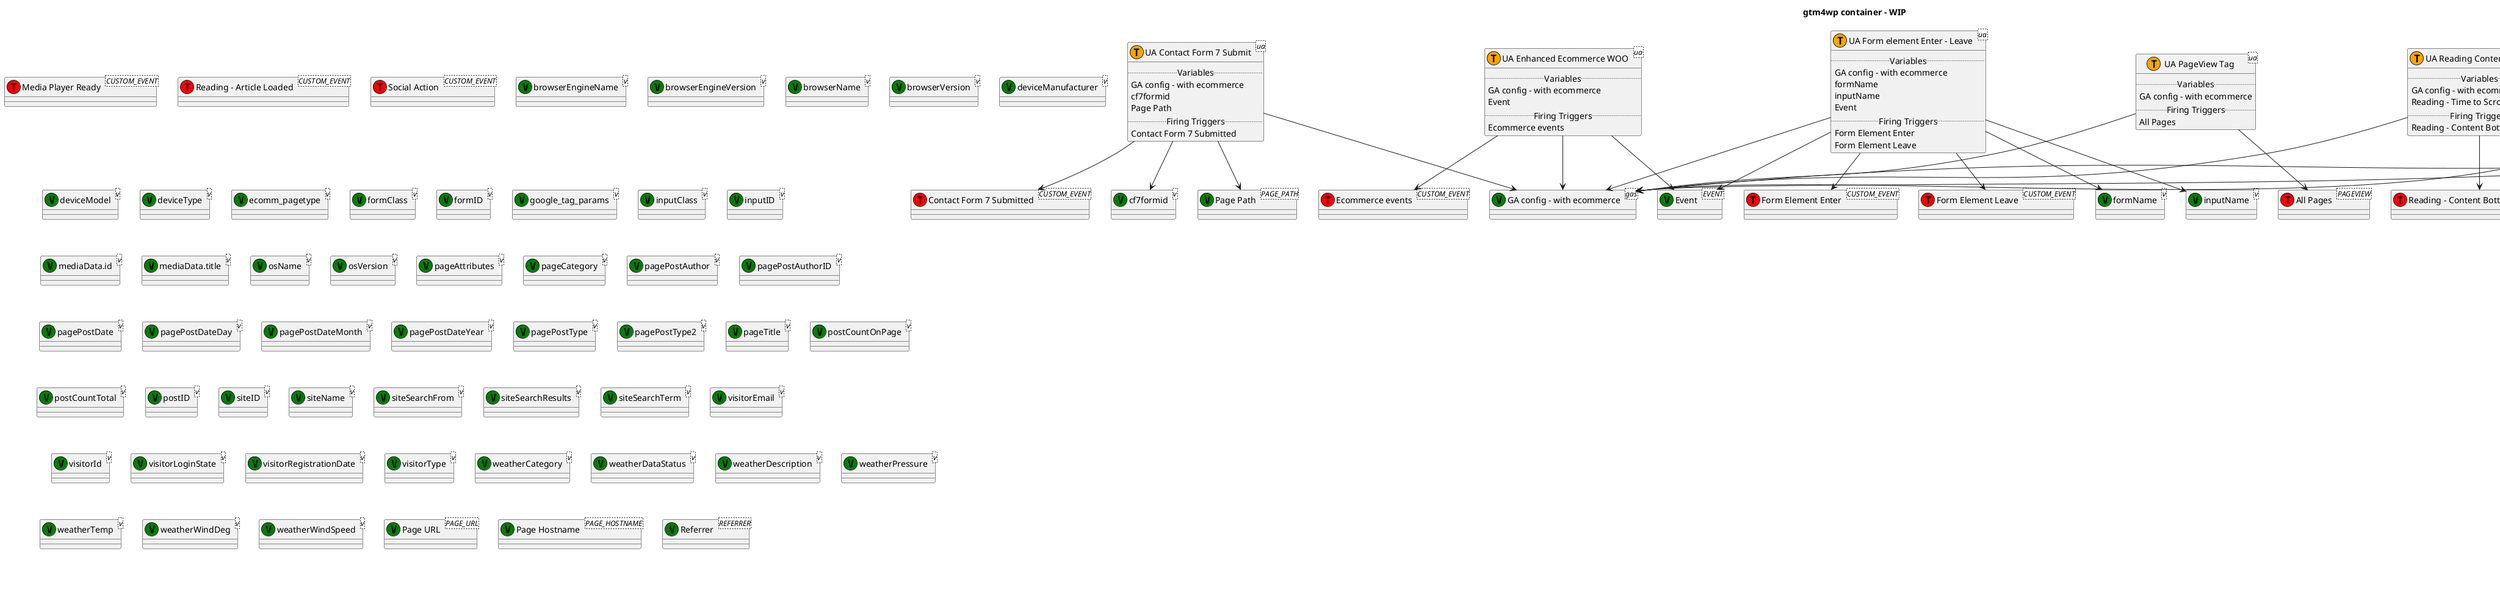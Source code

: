 @startuml
title gtm4wp container - WIP
legend right
<color:orange>T</color> - Tag
<color:red>T</color> - Trigger
<color:green>V</color> - Variable
end legend
class "UA Contact Form 7 Submit" as 07<ua> << (T, orange) >> {
    .. Variables ..
    GA config - with ecommerce
    cf7formid
    Page Path
    .. Firing Triggers ..
    Contact Form 7 Submitted
}
class "UA Enhanced Ecommerce WOO" as 08<ua> << (T, orange) >> {
    .. Variables ..
    GA config - with ecommerce
    Event
    .. Firing Triggers ..
    Ecommerce events
}
class "UA Form element Enter - Leave" as 09<ua> << (T, orange) >> {
    .. Variables ..
    GA config - with ecommerce
    formName
    inputName
    Event
    .. Firing Triggers ..
    Form Element Enter
    Form Element Leave
}
class "UA PageView Tag" as 02<ua> << (T, orange) >> {
    .. Variables ..
    GA config - with ecommerce
    .. Firing Triggers ..
    All Pages
}
class "UA Reading Content Bottom" as 03<ua> << (T, orange) >> {
    .. Variables ..
    GA config - with ecommerce
    Reading - Time to Scroll
    .. Firing Triggers ..
    Reading - Content Bottom
}
class "UA Reading Page Bottom" as 04<ua> << (T, orange) >> {
    .. Variables ..
    GA config - with ecommerce
    Reading - Time to Scroll
    .. Firing Triggers ..
    Reading - Page Bottom
}
class "UA Reading Start - nonint" as 05<ua> << (T, orange) >> {
    .. Variables ..
    GA config - with ecommerce
    Reading - Time to Scroll
    .. Firing Triggers ..
    Reading - Start Reading
}
class "UA Video events" as 06<ua> << (T, orange) >> {
    .. Variables ..
    GA config - with ecommerce
    mediaCurrentTime
    mediaData
    mediaPlayerState
    mediaType
    .. Firing Triggers ..
    Media Player State Change
}
class "Contact Form 7 Submitted" as 112<CUSTOM_EVENT> << (T, red) >>
class "Ecommerce events" as 113<CUSTOM_EVENT> << (T, red) >>
class "Form Element Enter" as 115<CUSTOM_EVENT> << (T, red) >>
class "Form Element Leave" as 116<CUSTOM_EVENT> << (T, red) >>
class "Media Player Ready" as 15<CUSTOM_EVENT> << (T, red) >>
class "Media Player State Change" as 16<CUSTOM_EVENT> << (T, red) >>
class "Reading - Article Loaded" as 17<CUSTOM_EVENT> << (T, red) >>
class "Reading - Content Bottom" as 18<CUSTOM_EVENT> << (T, red) >>
class "Reading - Page Bottom" as 19<CUSTOM_EVENT> << (T, red) >>
class "Reading - Start Reading" as 110<CUSTOM_EVENT> << (T, red) >>
class "Social Action" as 117<CUSTOM_EVENT> << (T, red) >>
class "All Pages" as 2147479553<PAGEVIEW> << (T, red) >>
class "GA config - with ecommerce" as 21<gas> << (V, green) >>
class "Reading - Time to Scroll" as 22<v> << (V, green) >>
class "browserEngineName" as 236<v> << (V, green) >>
class "browserEngineVersion" as 237<v> << (V, green) >>
class "browserName" as 234<v> << (V, green) >>
class "browserVersion" as 235<v> << (V, green) >>
class "cf7formid" as 212<v> << (V, green) >>
class "deviceManufacturer" as 241<v> << (V, green) >>
class "deviceModel" as 242<v> << (V, green) >>
class "deviceType" as 240<v> << (V, green) >>
class "ecomm_pagetype" as 225<v> << (V, green) >>
class "formClass" as 252<v> << (V, green) >>
class "formID" as 253<v> << (V, green) >>
class "formName" as 254<v> << (V, green) >>
class "google_tag_params" as 233<v> << (V, green) >>
class "inputClass" as 255<v> << (V, green) >>
class "inputID" as 256<v> << (V, green) >>
class "inputName" as 257<v> << (V, green) >>
class "mediaCurrentTime" as 23<v> << (V, green) >>
class "mediaData" as 24<v> << (V, green) >>
class "mediaData.id" as 213<v> << (V, green) >>
class "mediaData.title" as 214<v> << (V, green) >>
class "mediaPlayerState" as 25<v> << (V, green) >>
class "mediaType" as 26<v> << (V, green) >>
class "osName" as 238<v> << (V, green) >>
class "osVersion" as 239<v> << (V, green) >>
class "pageAttributes" as 229<v> << (V, green) >>
class "pageCategory" as 216<v> << (V, green) >>
class "pagePostAuthor" as 27<v> << (V, green) >>
class "pagePostAuthorID" as 217<v> << (V, green) >>
class "pagePostDate" as 218<v> << (V, green) >>
class "pagePostDateDay" as 221<v> << (V, green) >>
class "pagePostDateMonth" as 220<v> << (V, green) >>
class "pagePostDateYear" as 219<v> << (V, green) >>
class "pagePostType" as 28<v> << (V, green) >>
class "pagePostType2" as 29<v> << (V, green) >>
class "pageTitle" as 215<v> << (V, green) >>
class "postCountOnPage" as 222<v> << (V, green) >>
class "postCountTotal" as 223<v> << (V, green) >>
class "postID" as 224<v> << (V, green) >>
class "siteID" as 250<v> << (V, green) >>
class "siteName" as 251<v> << (V, green) >>
class "siteSearchFrom" as 227<v> << (V, green) >>
class "siteSearchResults" as 228<v> << (V, green) >>
class "siteSearchTerm" as 226<v> << (V, green) >>
class "visitorEmail" as 230<v> << (V, green) >>
class "visitorId" as 232<v> << (V, green) >>
class "visitorLoginState" as 210<v> << (V, green) >>
class "visitorRegistrationDate" as 231<v> << (V, green) >>
class "visitorType" as 211<v> << (V, green) >>
class "weatherCategory" as 243<v> << (V, green) >>
class "weatherDataStatus" as 249<v> << (V, green) >>
class "weatherDescription" as 244<v> << (V, green) >>
class "weatherPressure" as 246<v> << (V, green) >>
class "weatherTemp" as 245<v> << (V, green) >>
class "weatherWindDeg" as 248<v> << (V, green) >>
class "weatherWindSpeed" as 247<v> << (V, green) >>
class "Page URL"<PAGE_URL> << (V, green) >>
class "Page Hostname"<PAGE_HOSTNAME> << (V, green) >>
class "Page Path"<PAGE_PATH> << (V, green) >>
class "Referrer"<REFERRER> << (V, green) >>
class "Event"<EVENT> << (V, green) >>
07 --> 112
08 --> 113
09 --> 115
09 --> 116
02 --> 2147479553
03 --> 18
04 --> 19
05 --> 110
06 --> 16
07 --> 21
07 --> 212
07 --> "Page Path"
08 --> 21
08 --> "Event"
09 --> 21
09 --> 254
09 --> 257
09 --> "Event"
02 --> 21
03 --> 21
03 --> 22
04 --> 21
04 --> 22
05 --> 21
05 --> 22
06 --> 21
06 --> 23
06 --> 24
06 --> 25
06 --> 26
@enduml
